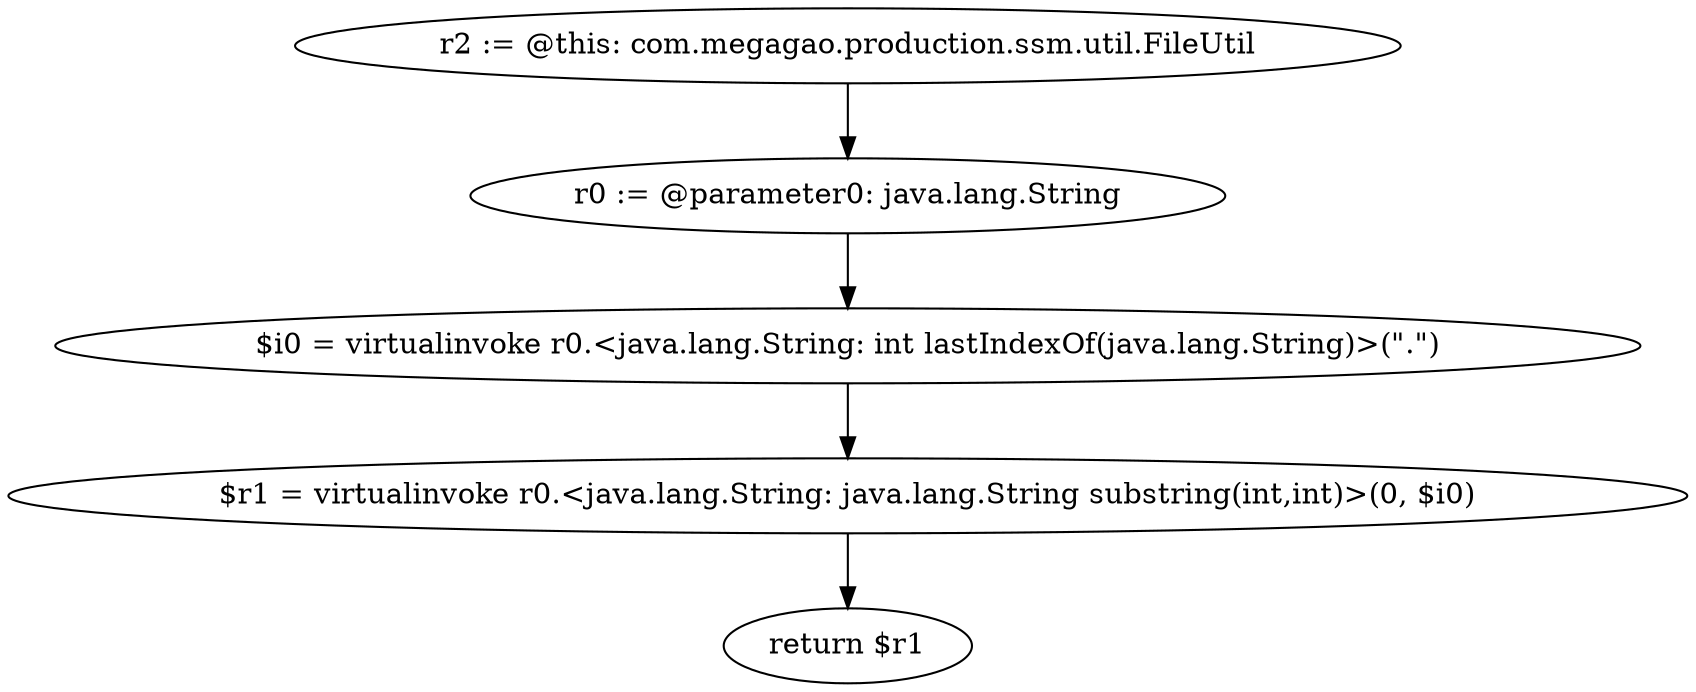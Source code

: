 digraph "unitGraph" {
    "r2 := @this: com.megagao.production.ssm.util.FileUtil"
    "r0 := @parameter0: java.lang.String"
    "$i0 = virtualinvoke r0.<java.lang.String: int lastIndexOf(java.lang.String)>(\".\")"
    "$r1 = virtualinvoke r0.<java.lang.String: java.lang.String substring(int,int)>(0, $i0)"
    "return $r1"
    "r2 := @this: com.megagao.production.ssm.util.FileUtil"->"r0 := @parameter0: java.lang.String";
    "r0 := @parameter0: java.lang.String"->"$i0 = virtualinvoke r0.<java.lang.String: int lastIndexOf(java.lang.String)>(\".\")";
    "$i0 = virtualinvoke r0.<java.lang.String: int lastIndexOf(java.lang.String)>(\".\")"->"$r1 = virtualinvoke r0.<java.lang.String: java.lang.String substring(int,int)>(0, $i0)";
    "$r1 = virtualinvoke r0.<java.lang.String: java.lang.String substring(int,int)>(0, $i0)"->"return $r1";
}
